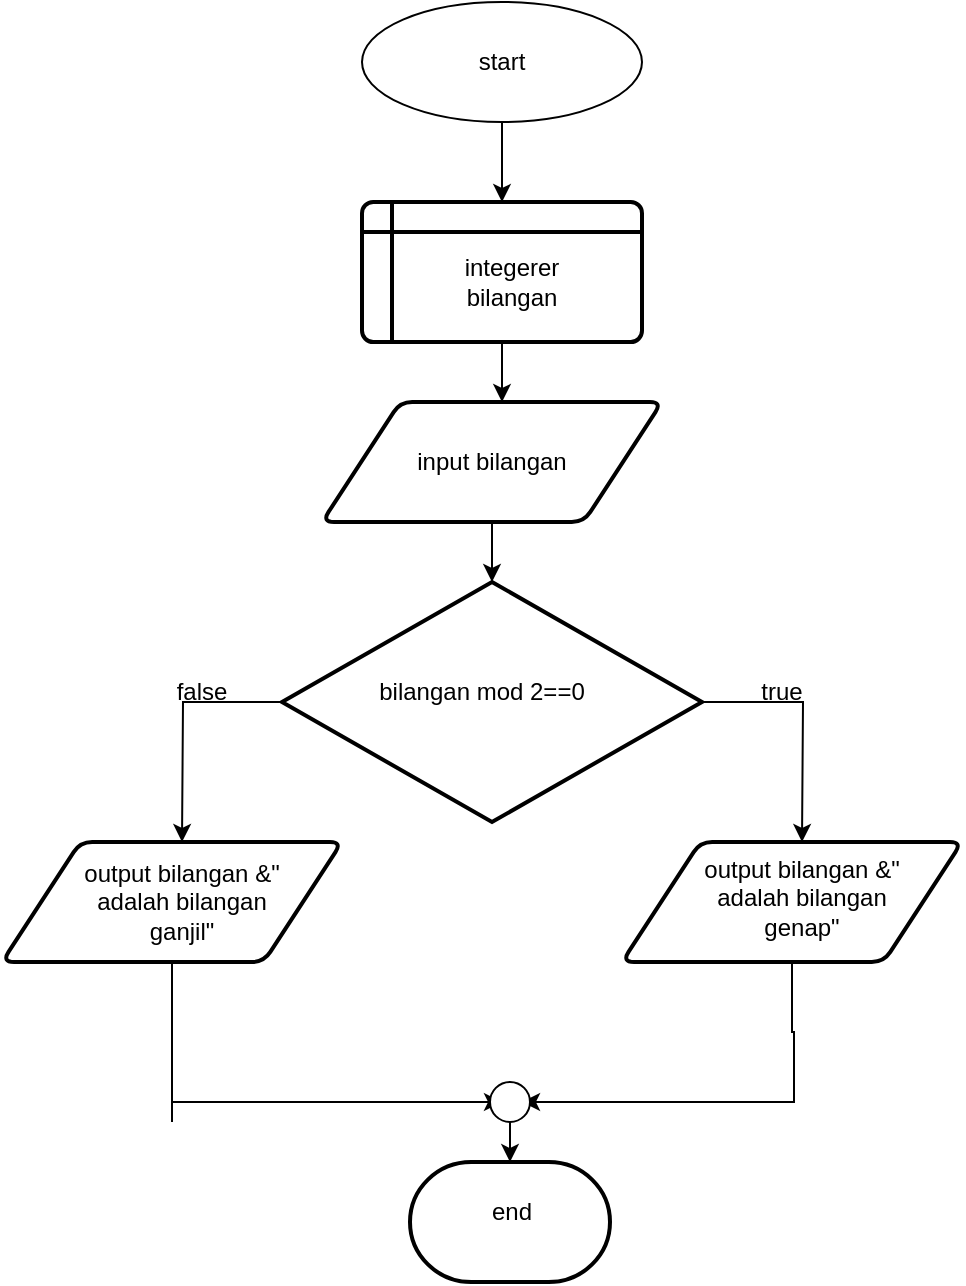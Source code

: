 <mxfile version="22.0.4" type="github">
  <diagram id="C5RBs43oDa-KdzZeNtuy" name="Page-1">
    <mxGraphModel dx="1114" dy="602" grid="1" gridSize="10" guides="1" tooltips="1" connect="1" arrows="1" fold="1" page="1" pageScale="1" pageWidth="827" pageHeight="1169" math="0" shadow="0">
      <root>
        <mxCell id="WIyWlLk6GJQsqaUBKTNV-0" />
        <mxCell id="WIyWlLk6GJQsqaUBKTNV-1" parent="WIyWlLk6GJQsqaUBKTNV-0" />
        <mxCell id="cTRK5AQ_Uy1Pnuvuo2mH-1" style="edgeStyle=orthogonalEdgeStyle;rounded=0;orthogonalLoop=1;jettySize=auto;html=1;exitX=0.5;exitY=1;exitDx=0;exitDy=0;" edge="1" parent="WIyWlLk6GJQsqaUBKTNV-1" source="cTRK5AQ_Uy1Pnuvuo2mH-0">
          <mxGeometry relative="1" as="geometry">
            <mxPoint x="420" y="170" as="targetPoint" />
          </mxGeometry>
        </mxCell>
        <mxCell id="cTRK5AQ_Uy1Pnuvuo2mH-0" value="" style="ellipse;whiteSpace=wrap;html=1;" vertex="1" parent="WIyWlLk6GJQsqaUBKTNV-1">
          <mxGeometry x="350" y="70" width="140" height="60" as="geometry" />
        </mxCell>
        <mxCell id="cTRK5AQ_Uy1Pnuvuo2mH-6" style="edgeStyle=orthogonalEdgeStyle;rounded=0;orthogonalLoop=1;jettySize=auto;html=1;" edge="1" parent="WIyWlLk6GJQsqaUBKTNV-1" source="cTRK5AQ_Uy1Pnuvuo2mH-2">
          <mxGeometry relative="1" as="geometry">
            <mxPoint x="420" y="270" as="targetPoint" />
          </mxGeometry>
        </mxCell>
        <mxCell id="cTRK5AQ_Uy1Pnuvuo2mH-2" value="" style="shape=internalStorage;whiteSpace=wrap;html=1;dx=15;dy=15;rounded=1;arcSize=8;strokeWidth=2;" vertex="1" parent="WIyWlLk6GJQsqaUBKTNV-1">
          <mxGeometry x="350" y="170" width="140" height="70" as="geometry" />
        </mxCell>
        <mxCell id="cTRK5AQ_Uy1Pnuvuo2mH-8" style="edgeStyle=orthogonalEdgeStyle;rounded=0;orthogonalLoop=1;jettySize=auto;html=1;" edge="1" parent="WIyWlLk6GJQsqaUBKTNV-1" source="cTRK5AQ_Uy1Pnuvuo2mH-3">
          <mxGeometry relative="1" as="geometry">
            <mxPoint x="415" y="360" as="targetPoint" />
          </mxGeometry>
        </mxCell>
        <mxCell id="cTRK5AQ_Uy1Pnuvuo2mH-3" value="" style="shape=parallelogram;html=1;strokeWidth=2;perimeter=parallelogramPerimeter;whiteSpace=wrap;rounded=1;arcSize=12;size=0.23;" vertex="1" parent="WIyWlLk6GJQsqaUBKTNV-1">
          <mxGeometry x="330" y="270" width="170" height="60" as="geometry" />
        </mxCell>
        <mxCell id="cTRK5AQ_Uy1Pnuvuo2mH-11" style="edgeStyle=orthogonalEdgeStyle;rounded=0;orthogonalLoop=1;jettySize=auto;html=1;exitX=1;exitY=0.5;exitDx=0;exitDy=0;exitPerimeter=0;" edge="1" parent="WIyWlLk6GJQsqaUBKTNV-1" source="cTRK5AQ_Uy1Pnuvuo2mH-7">
          <mxGeometry relative="1" as="geometry">
            <mxPoint x="570" y="490" as="targetPoint" />
          </mxGeometry>
        </mxCell>
        <mxCell id="cTRK5AQ_Uy1Pnuvuo2mH-12" style="edgeStyle=orthogonalEdgeStyle;rounded=0;orthogonalLoop=1;jettySize=auto;html=1;exitX=0;exitY=0.5;exitDx=0;exitDy=0;exitPerimeter=0;" edge="1" parent="WIyWlLk6GJQsqaUBKTNV-1" source="cTRK5AQ_Uy1Pnuvuo2mH-7">
          <mxGeometry relative="1" as="geometry">
            <mxPoint x="260" y="490" as="targetPoint" />
          </mxGeometry>
        </mxCell>
        <mxCell id="cTRK5AQ_Uy1Pnuvuo2mH-7" value="" style="strokeWidth=2;html=1;shape=mxgraph.flowchart.decision;whiteSpace=wrap;" vertex="1" parent="WIyWlLk6GJQsqaUBKTNV-1">
          <mxGeometry x="310" y="360" width="210" height="120" as="geometry" />
        </mxCell>
        <mxCell id="cTRK5AQ_Uy1Pnuvuo2mH-18" style="edgeStyle=orthogonalEdgeStyle;rounded=0;orthogonalLoop=1;jettySize=auto;html=1;exitX=0.5;exitY=1;exitDx=0;exitDy=0;" edge="1" parent="WIyWlLk6GJQsqaUBKTNV-1" source="cTRK5AQ_Uy1Pnuvuo2mH-13">
          <mxGeometry relative="1" as="geometry">
            <mxPoint x="420" y="620" as="targetPoint" />
            <Array as="points">
              <mxPoint x="255" y="630" />
              <mxPoint x="255" y="630" />
            </Array>
          </mxGeometry>
        </mxCell>
        <mxCell id="cTRK5AQ_Uy1Pnuvuo2mH-13" value="" style="shape=parallelogram;html=1;strokeWidth=2;perimeter=parallelogramPerimeter;whiteSpace=wrap;rounded=1;arcSize=12;size=0.23;" vertex="1" parent="WIyWlLk6GJQsqaUBKTNV-1">
          <mxGeometry x="170" y="490" width="170" height="60" as="geometry" />
        </mxCell>
        <mxCell id="cTRK5AQ_Uy1Pnuvuo2mH-17" style="edgeStyle=orthogonalEdgeStyle;rounded=0;orthogonalLoop=1;jettySize=auto;html=1;" edge="1" parent="WIyWlLk6GJQsqaUBKTNV-1" source="cTRK5AQ_Uy1Pnuvuo2mH-14">
          <mxGeometry relative="1" as="geometry">
            <mxPoint x="430" y="620" as="targetPoint" />
            <Array as="points">
              <mxPoint x="565" y="585" />
              <mxPoint x="566" y="585" />
            </Array>
          </mxGeometry>
        </mxCell>
        <mxCell id="cTRK5AQ_Uy1Pnuvuo2mH-14" value="" style="shape=parallelogram;html=1;strokeWidth=2;perimeter=parallelogramPerimeter;whiteSpace=wrap;rounded=1;arcSize=12;size=0.23;" vertex="1" parent="WIyWlLk6GJQsqaUBKTNV-1">
          <mxGeometry x="480" y="490" width="170" height="60" as="geometry" />
        </mxCell>
        <mxCell id="cTRK5AQ_Uy1Pnuvuo2mH-21" style="edgeStyle=orthogonalEdgeStyle;rounded=0;orthogonalLoop=1;jettySize=auto;html=1;exitX=0.5;exitY=1;exitDx=0;exitDy=0;exitPerimeter=0;" edge="1" parent="WIyWlLk6GJQsqaUBKTNV-1" source="cTRK5AQ_Uy1Pnuvuo2mH-19">
          <mxGeometry relative="1" as="geometry">
            <mxPoint x="424" y="650" as="targetPoint" />
          </mxGeometry>
        </mxCell>
        <mxCell id="cTRK5AQ_Uy1Pnuvuo2mH-19" value="" style="verticalLabelPosition=bottom;verticalAlign=top;html=1;shape=mxgraph.flowchart.on-page_reference;" vertex="1" parent="WIyWlLk6GJQsqaUBKTNV-1">
          <mxGeometry x="414" y="610" width="20" height="20" as="geometry" />
        </mxCell>
        <mxCell id="cTRK5AQ_Uy1Pnuvuo2mH-20" value="" style="strokeWidth=2;html=1;shape=mxgraph.flowchart.terminator;whiteSpace=wrap;" vertex="1" parent="WIyWlLk6GJQsqaUBKTNV-1">
          <mxGeometry x="374" y="650" width="100" height="60" as="geometry" />
        </mxCell>
        <mxCell id="cTRK5AQ_Uy1Pnuvuo2mH-22" value="start" style="text;html=1;strokeColor=none;fillColor=none;align=center;verticalAlign=middle;whiteSpace=wrap;rounded=0;" vertex="1" parent="WIyWlLk6GJQsqaUBKTNV-1">
          <mxGeometry x="390" y="85" width="60" height="30" as="geometry" />
        </mxCell>
        <mxCell id="cTRK5AQ_Uy1Pnuvuo2mH-23" value="integerer bilangan" style="text;html=1;strokeColor=none;fillColor=none;align=center;verticalAlign=middle;whiteSpace=wrap;rounded=0;" vertex="1" parent="WIyWlLk6GJQsqaUBKTNV-1">
          <mxGeometry x="380" y="190" width="90" height="40" as="geometry" />
        </mxCell>
        <mxCell id="cTRK5AQ_Uy1Pnuvuo2mH-24" value="input bilangan" style="text;html=1;strokeColor=none;fillColor=none;align=center;verticalAlign=middle;whiteSpace=wrap;rounded=0;" vertex="1" parent="WIyWlLk6GJQsqaUBKTNV-1">
          <mxGeometry x="360" y="280" width="110" height="40" as="geometry" />
        </mxCell>
        <mxCell id="cTRK5AQ_Uy1Pnuvuo2mH-25" value="bilangan mod 2==0" style="text;html=1;strokeColor=none;fillColor=none;align=center;verticalAlign=middle;whiteSpace=wrap;rounded=0;" vertex="1" parent="WIyWlLk6GJQsqaUBKTNV-1">
          <mxGeometry x="350" y="390" width="120" height="50" as="geometry" />
        </mxCell>
        <mxCell id="cTRK5AQ_Uy1Pnuvuo2mH-26" value="output bilangan &amp;amp;&quot; adalah bilangan genap&quot;" style="text;html=1;strokeColor=none;fillColor=none;align=center;verticalAlign=middle;whiteSpace=wrap;rounded=0;" vertex="1" parent="WIyWlLk6GJQsqaUBKTNV-1">
          <mxGeometry x="510" y="500" width="120" height="35" as="geometry" />
        </mxCell>
        <mxCell id="cTRK5AQ_Uy1Pnuvuo2mH-27" value="output bilangan &amp;amp;&quot; adalah bilangan ganjil&quot;" style="text;html=1;strokeColor=none;fillColor=none;align=center;verticalAlign=middle;whiteSpace=wrap;rounded=0;" vertex="1" parent="WIyWlLk6GJQsqaUBKTNV-1">
          <mxGeometry x="200" y="500" width="120" height="40" as="geometry" />
        </mxCell>
        <mxCell id="cTRK5AQ_Uy1Pnuvuo2mH-28" value="end" style="text;html=1;strokeColor=none;fillColor=none;align=center;verticalAlign=middle;whiteSpace=wrap;rounded=0;" vertex="1" parent="WIyWlLk6GJQsqaUBKTNV-1">
          <mxGeometry x="380" y="650" width="90" height="50" as="geometry" />
        </mxCell>
        <mxCell id="cTRK5AQ_Uy1Pnuvuo2mH-29" value="false" style="text;html=1;strokeColor=none;fillColor=none;align=center;verticalAlign=middle;whiteSpace=wrap;rounded=0;" vertex="1" parent="WIyWlLk6GJQsqaUBKTNV-1">
          <mxGeometry x="240" y="400" width="60" height="30" as="geometry" />
        </mxCell>
        <mxCell id="cTRK5AQ_Uy1Pnuvuo2mH-30" value="true" style="text;html=1;strokeColor=none;fillColor=none;align=center;verticalAlign=middle;whiteSpace=wrap;rounded=0;" vertex="1" parent="WIyWlLk6GJQsqaUBKTNV-1">
          <mxGeometry x="530" y="400" width="60" height="30" as="geometry" />
        </mxCell>
      </root>
    </mxGraphModel>
  </diagram>
</mxfile>
